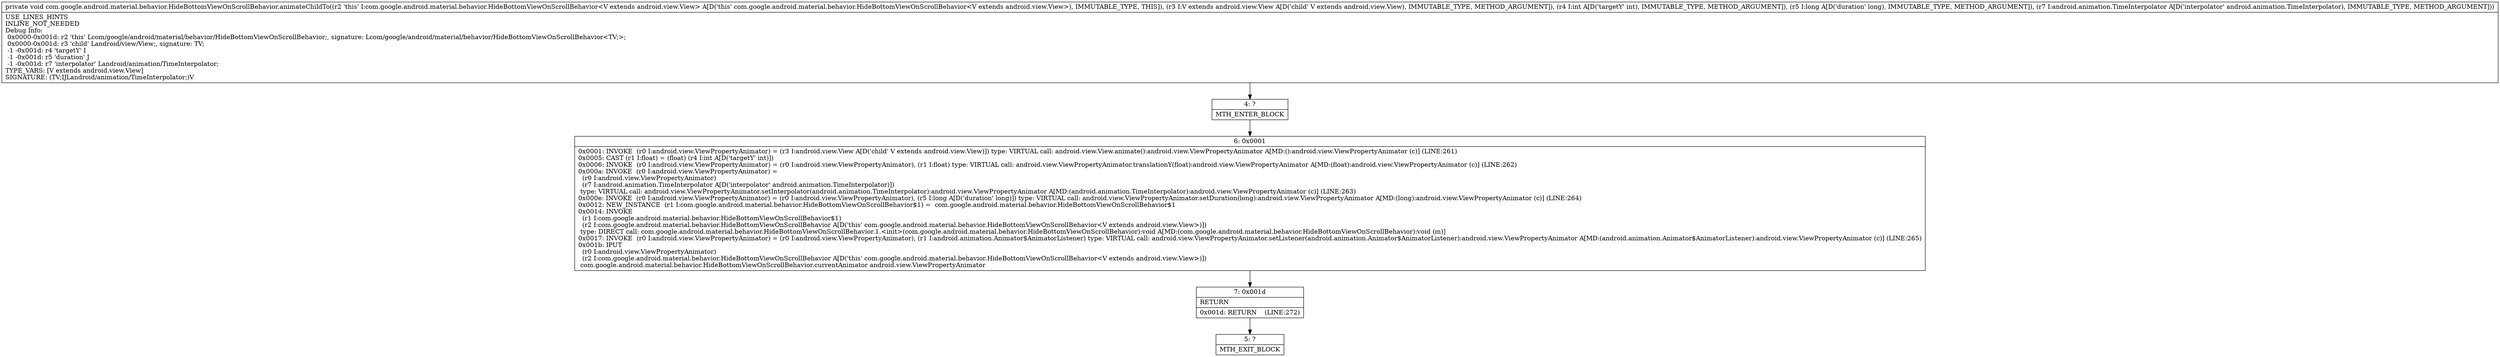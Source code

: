 digraph "CFG forcom.google.android.material.behavior.HideBottomViewOnScrollBehavior.animateChildTo(Landroid\/view\/View;IJLandroid\/animation\/TimeInterpolator;)V" {
Node_4 [shape=record,label="{4\:\ ?|MTH_ENTER_BLOCK\l}"];
Node_6 [shape=record,label="{6\:\ 0x0001|0x0001: INVOKE  (r0 I:android.view.ViewPropertyAnimator) = (r3 I:android.view.View A[D('child' V extends android.view.View)]) type: VIRTUAL call: android.view.View.animate():android.view.ViewPropertyAnimator A[MD:():android.view.ViewPropertyAnimator (c)] (LINE:261)\l0x0005: CAST (r1 I:float) = (float) (r4 I:int A[D('targetY' int)]) \l0x0006: INVOKE  (r0 I:android.view.ViewPropertyAnimator) = (r0 I:android.view.ViewPropertyAnimator), (r1 I:float) type: VIRTUAL call: android.view.ViewPropertyAnimator.translationY(float):android.view.ViewPropertyAnimator A[MD:(float):android.view.ViewPropertyAnimator (c)] (LINE:262)\l0x000a: INVOKE  (r0 I:android.view.ViewPropertyAnimator) = \l  (r0 I:android.view.ViewPropertyAnimator)\l  (r7 I:android.animation.TimeInterpolator A[D('interpolator' android.animation.TimeInterpolator)])\l type: VIRTUAL call: android.view.ViewPropertyAnimator.setInterpolator(android.animation.TimeInterpolator):android.view.ViewPropertyAnimator A[MD:(android.animation.TimeInterpolator):android.view.ViewPropertyAnimator (c)] (LINE:263)\l0x000e: INVOKE  (r0 I:android.view.ViewPropertyAnimator) = (r0 I:android.view.ViewPropertyAnimator), (r5 I:long A[D('duration' long)]) type: VIRTUAL call: android.view.ViewPropertyAnimator.setDuration(long):android.view.ViewPropertyAnimator A[MD:(long):android.view.ViewPropertyAnimator (c)] (LINE:264)\l0x0012: NEW_INSTANCE  (r1 I:com.google.android.material.behavior.HideBottomViewOnScrollBehavior$1) =  com.google.android.material.behavior.HideBottomViewOnScrollBehavior$1 \l0x0014: INVOKE  \l  (r1 I:com.google.android.material.behavior.HideBottomViewOnScrollBehavior$1)\l  (r2 I:com.google.android.material.behavior.HideBottomViewOnScrollBehavior A[D('this' com.google.android.material.behavior.HideBottomViewOnScrollBehavior\<V extends android.view.View\>)])\l type: DIRECT call: com.google.android.material.behavior.HideBottomViewOnScrollBehavior.1.\<init\>(com.google.android.material.behavior.HideBottomViewOnScrollBehavior):void A[MD:(com.google.android.material.behavior.HideBottomViewOnScrollBehavior):void (m)]\l0x0017: INVOKE  (r0 I:android.view.ViewPropertyAnimator) = (r0 I:android.view.ViewPropertyAnimator), (r1 I:android.animation.Animator$AnimatorListener) type: VIRTUAL call: android.view.ViewPropertyAnimator.setListener(android.animation.Animator$AnimatorListener):android.view.ViewPropertyAnimator A[MD:(android.animation.Animator$AnimatorListener):android.view.ViewPropertyAnimator (c)] (LINE:265)\l0x001b: IPUT  \l  (r0 I:android.view.ViewPropertyAnimator)\l  (r2 I:com.google.android.material.behavior.HideBottomViewOnScrollBehavior A[D('this' com.google.android.material.behavior.HideBottomViewOnScrollBehavior\<V extends android.view.View\>)])\l com.google.android.material.behavior.HideBottomViewOnScrollBehavior.currentAnimator android.view.ViewPropertyAnimator \l}"];
Node_7 [shape=record,label="{7\:\ 0x001d|RETURN\l|0x001d: RETURN    (LINE:272)\l}"];
Node_5 [shape=record,label="{5\:\ ?|MTH_EXIT_BLOCK\l}"];
MethodNode[shape=record,label="{private void com.google.android.material.behavior.HideBottomViewOnScrollBehavior.animateChildTo((r2 'this' I:com.google.android.material.behavior.HideBottomViewOnScrollBehavior\<V extends android.view.View\> A[D('this' com.google.android.material.behavior.HideBottomViewOnScrollBehavior\<V extends android.view.View\>), IMMUTABLE_TYPE, THIS]), (r3 I:V extends android.view.View A[D('child' V extends android.view.View), IMMUTABLE_TYPE, METHOD_ARGUMENT]), (r4 I:int A[D('targetY' int), IMMUTABLE_TYPE, METHOD_ARGUMENT]), (r5 I:long A[D('duration' long), IMMUTABLE_TYPE, METHOD_ARGUMENT]), (r7 I:android.animation.TimeInterpolator A[D('interpolator' android.animation.TimeInterpolator), IMMUTABLE_TYPE, METHOD_ARGUMENT]))  | USE_LINES_HINTS\lINLINE_NOT_NEEDED\lDebug Info:\l  0x0000\-0x001d: r2 'this' Lcom\/google\/android\/material\/behavior\/HideBottomViewOnScrollBehavior;, signature: Lcom\/google\/android\/material\/behavior\/HideBottomViewOnScrollBehavior\<TV;\>;\l  0x0000\-0x001d: r3 'child' Landroid\/view\/View;, signature: TV;\l  \-1 \-0x001d: r4 'targetY' I\l  \-1 \-0x001d: r5 'duration' J\l  \-1 \-0x001d: r7 'interpolator' Landroid\/animation\/TimeInterpolator;\lTYPE_VARS: [V extends android.view.View]\lSIGNATURE: (TV;IJLandroid\/animation\/TimeInterpolator;)V\l}"];
MethodNode -> Node_4;Node_4 -> Node_6;
Node_6 -> Node_7;
Node_7 -> Node_5;
}

